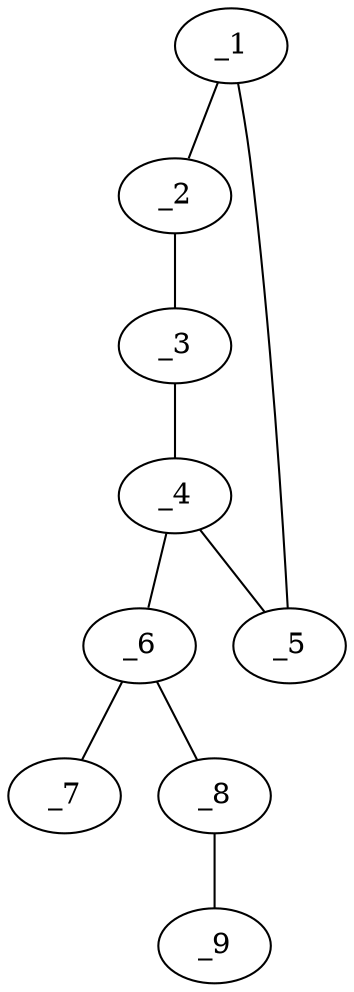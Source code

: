 graph molid617316 {
	_1	 [charge=0,
		chem=1,
		symbol="C  ",
		x="2.366",
		y="-2.0194"];
	_2	 [charge=0,
		chem=1,
		symbol="C  ",
		x="3.366",
		y="-2.0194"];
	_1 -- _2	 [valence=1];
	_5	 [charge=0,
		chem=4,
		symbol="N  ",
		x="2.057",
		y="-1.0684"];
	_1 -- _5	 [valence=1];
	_3	 [charge=0,
		chem=1,
		symbol="C  ",
		x="3.675",
		y="-1.0684"];
	_2 -- _3	 [valence=1];
	_4	 [charge=0,
		chem=1,
		symbol="C  ",
		x="2.866",
		y="-0.4806"];
	_3 -- _4	 [valence=1];
	_4 -- _5	 [valence=1];
	_6	 [charge=0,
		chem=1,
		symbol="C  ",
		x="2.866",
		y="0.5194"];
	_4 -- _6	 [valence=1];
	_7	 [charge=0,
		chem=2,
		symbol="O  ",
		x=2,
		y="1.0194"];
	_6 -- _7	 [valence=2];
	_8	 [charge=0,
		chem=2,
		symbol="O  ",
		x="3.7321",
		y="1.0194"];
	_6 -- _8	 [valence=1];
	_9	 [charge=0,
		chem=1,
		symbol="C  ",
		x="3.7321",
		y="2.0194"];
	_8 -- _9	 [valence=1];
}
